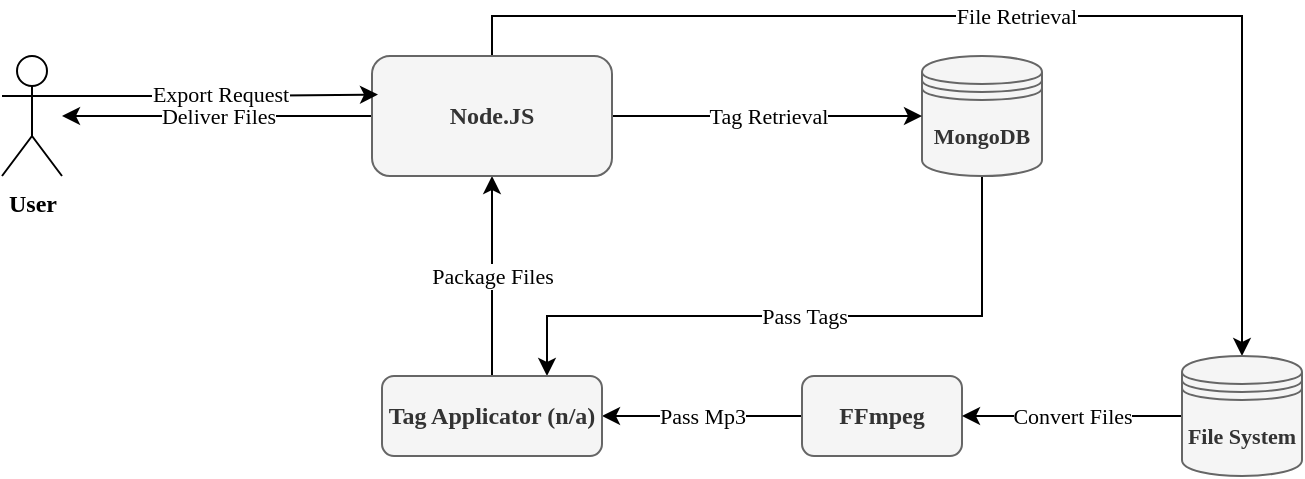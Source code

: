 <mxfile version="21.6.8" type="device">
  <diagram name="Page-1" id="2YBvvXClWsGukQMizWep">
    <mxGraphModel dx="864" dy="508" grid="1" gridSize="10" guides="1" tooltips="1" connect="1" arrows="1" fold="1" page="1" pageScale="1" pageWidth="850" pageHeight="1100" math="0" shadow="0">
      <root>
        <mxCell id="0" />
        <mxCell id="1" parent="0" />
        <mxCell id="Wa8DaFeyTKGVyshBubR_-6" value="&lt;font face=&quot;Montserrat&quot;&gt;Pass Tags&lt;/font&gt;" style="edgeStyle=orthogonalEdgeStyle;rounded=0;orthogonalLoop=1;jettySize=auto;html=1;exitX=0.5;exitY=1;exitDx=0;exitDy=0;entryX=0.75;entryY=0;entryDx=0;entryDy=0;" edge="1" parent="1" source="Wa8DaFeyTKGVyshBubR_-1" target="Wa8DaFeyTKGVyshBubR_-4">
          <mxGeometry relative="1" as="geometry">
            <Array as="points">
              <mxPoint x="630" y="240" />
              <mxPoint x="413" y="240" />
            </Array>
          </mxGeometry>
        </mxCell>
        <mxCell id="Wa8DaFeyTKGVyshBubR_-1" value="&lt;font face=&quot;Montserrat&quot; style=&quot;font-size: 11px;&quot;&gt;MongoDB&lt;/font&gt;" style="shape=datastore;whiteSpace=wrap;html=1;fontStyle=1;verticalAlign=middle;fontSize=11;fillColor=#f5f5f5;strokeColor=#666666;fontColor=#333333;" vertex="1" parent="1">
          <mxGeometry x="600" y="110" width="60" height="60" as="geometry" />
        </mxCell>
        <mxCell id="Wa8DaFeyTKGVyshBubR_-7" value="Pass Mp3" style="edgeStyle=orthogonalEdgeStyle;rounded=0;orthogonalLoop=1;jettySize=auto;html=1;exitX=0;exitY=0.5;exitDx=0;exitDy=0;entryX=1;entryY=0.5;entryDx=0;entryDy=0;fontFamily=Montserrat;" edge="1" parent="1" source="Wa8DaFeyTKGVyshBubR_-2" target="Wa8DaFeyTKGVyshBubR_-4">
          <mxGeometry relative="1" as="geometry" />
        </mxCell>
        <mxCell id="Wa8DaFeyTKGVyshBubR_-2" value="&lt;font face=&quot;Montserrat&quot;&gt;FFmpeg&lt;/font&gt;" style="rounded=1;whiteSpace=wrap;html=1;fillColor=#f5f5f5;fontColor=#333333;strokeColor=#666666;fontStyle=1" vertex="1" parent="1">
          <mxGeometry x="540" y="270" width="80" height="40" as="geometry" />
        </mxCell>
        <mxCell id="Wa8DaFeyTKGVyshBubR_-10" value="Package Files" style="edgeStyle=orthogonalEdgeStyle;rounded=0;orthogonalLoop=1;jettySize=auto;html=1;exitX=0.5;exitY=0;exitDx=0;exitDy=0;entryX=0.5;entryY=1;entryDx=0;entryDy=0;fontFamily=Montserrat;" edge="1" parent="1" source="Wa8DaFeyTKGVyshBubR_-4" target="Wa8DaFeyTKGVyshBubR_-5">
          <mxGeometry relative="1" as="geometry" />
        </mxCell>
        <mxCell id="Wa8DaFeyTKGVyshBubR_-4" value="&lt;font face=&quot;Montserrat&quot;&gt;Tag Applicator (n/a)&lt;/font&gt;" style="rounded=1;whiteSpace=wrap;html=1;fillColor=#f5f5f5;fontColor=#333333;strokeColor=#666666;fontStyle=1" vertex="1" parent="1">
          <mxGeometry x="330" y="270" width="110" height="40" as="geometry" />
        </mxCell>
        <mxCell id="Wa8DaFeyTKGVyshBubR_-13" value="Deliver Files" style="edgeStyle=orthogonalEdgeStyle;rounded=0;orthogonalLoop=1;jettySize=auto;html=1;exitX=0;exitY=0.5;exitDx=0;exitDy=0;fontFamily=Montserrat;" edge="1" parent="1" source="Wa8DaFeyTKGVyshBubR_-5" target="Wa8DaFeyTKGVyshBubR_-11">
          <mxGeometry relative="1" as="geometry" />
        </mxCell>
        <mxCell id="Wa8DaFeyTKGVyshBubR_-16" value="&lt;font face=&quot;Montserrat&quot;&gt;Tag Retrieval&lt;/font&gt;" style="edgeStyle=orthogonalEdgeStyle;rounded=0;orthogonalLoop=1;jettySize=auto;html=1;exitX=1;exitY=0.5;exitDx=0;exitDy=0;entryX=0;entryY=0.5;entryDx=0;entryDy=0;" edge="1" parent="1" source="Wa8DaFeyTKGVyshBubR_-5" target="Wa8DaFeyTKGVyshBubR_-1">
          <mxGeometry relative="1" as="geometry" />
        </mxCell>
        <mxCell id="Wa8DaFeyTKGVyshBubR_-17" value="File Retrieval" style="edgeStyle=orthogonalEdgeStyle;rounded=0;orthogonalLoop=1;jettySize=auto;html=1;exitX=0.5;exitY=0;exitDx=0;exitDy=0;entryX=0.5;entryY=0;entryDx=0;entryDy=0;fontFamily=Montserrat;" edge="1" parent="1" source="Wa8DaFeyTKGVyshBubR_-5" target="Wa8DaFeyTKGVyshBubR_-8">
          <mxGeometry x="-0.001" relative="1" as="geometry">
            <mxPoint as="offset" />
          </mxGeometry>
        </mxCell>
        <mxCell id="Wa8DaFeyTKGVyshBubR_-5" value="&lt;font face=&quot;Montserrat&quot;&gt;Node.JS&lt;/font&gt;" style="rounded=1;whiteSpace=wrap;html=1;fontStyle=1;fillColor=#f5f5f5;fontColor=#333333;strokeColor=#666666;" vertex="1" parent="1">
          <mxGeometry x="325" y="110" width="120" height="60" as="geometry" />
        </mxCell>
        <mxCell id="Wa8DaFeyTKGVyshBubR_-9" value="&lt;font face=&quot;Montserrat&quot;&gt;Convert Files&lt;/font&gt;" style="edgeStyle=orthogonalEdgeStyle;rounded=0;orthogonalLoop=1;jettySize=auto;html=1;exitX=0;exitY=0.5;exitDx=0;exitDy=0;entryX=1;entryY=0.5;entryDx=0;entryDy=0;" edge="1" parent="1" source="Wa8DaFeyTKGVyshBubR_-8" target="Wa8DaFeyTKGVyshBubR_-2">
          <mxGeometry relative="1" as="geometry" />
        </mxCell>
        <mxCell id="Wa8DaFeyTKGVyshBubR_-8" value="&lt;font face=&quot;Montserrat&quot; style=&quot;font-size: 11px;&quot;&gt;File System&lt;/font&gt;" style="shape=datastore;whiteSpace=wrap;html=1;fontStyle=1;verticalAlign=middle;fontSize=11;fillColor=#f5f5f5;strokeColor=#666666;fontColor=#333333;" vertex="1" parent="1">
          <mxGeometry x="730" y="260" width="60" height="60" as="geometry" />
        </mxCell>
        <mxCell id="Wa8DaFeyTKGVyshBubR_-15" value="&lt;font face=&quot;Montserrat&quot;&gt;Export Request&lt;/font&gt;" style="edgeStyle=orthogonalEdgeStyle;rounded=0;orthogonalLoop=1;jettySize=auto;html=1;exitX=1;exitY=0.333;exitDx=0;exitDy=0;exitPerimeter=0;entryX=0.025;entryY=0.321;entryDx=0;entryDy=0;entryPerimeter=0;" edge="1" parent="1" source="Wa8DaFeyTKGVyshBubR_-11" target="Wa8DaFeyTKGVyshBubR_-5">
          <mxGeometry relative="1" as="geometry" />
        </mxCell>
        <mxCell id="Wa8DaFeyTKGVyshBubR_-11" value="&lt;font face=&quot;Montserrat&quot;&gt;&lt;b&gt;User&lt;/b&gt;&lt;/font&gt;" style="shape=umlActor;verticalLabelPosition=bottom;verticalAlign=top;html=1;outlineConnect=0;" vertex="1" parent="1">
          <mxGeometry x="140" y="110" width="30" height="60" as="geometry" />
        </mxCell>
      </root>
    </mxGraphModel>
  </diagram>
</mxfile>
